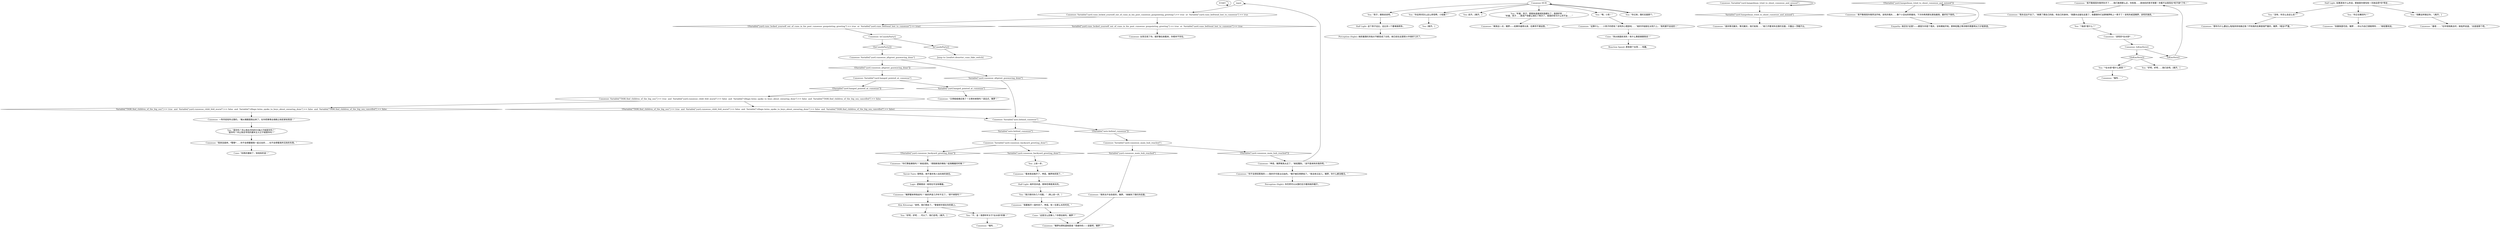 # YARD / CUNOESSE
# Talk to Cunoesse to find out she's a girl.
#
#"I have nothing interesting say, talk to Cuno!"
#
#Or approach her from the backyard to catch her off-guard and have something-resembling an actual dialogue with her.
# ==================================================
digraph G {
	  0 [label="START"];
	  1 [label="input"];
	  2 [label="You: [离开。]"];
	  3 [label="Cunoesse: “我来自森林，*警察*……你不会想要跟我一起过去的……也不会想看我所见到的东西。”"];
	  4 [label="Cunoesse: “猪猡也想知道我是谁？我操你妈——滚蛋吧，猪猡！”"];
	  5 [label="Cunoesse HUB"];
	  6 [label="Cunoesse: “你不会想招惹我的——我的手可是沾过血的。”帽子被压得更低了。“我没来过这儿，猪猡。你什么都没看见。”"];
	  7 [label="You: 上前一步。"];
	  8 [label="Cunoesse: “又想偷偷接近我了？又想杀掉我吗？滚远点，猪猡！”"];
	  9 [label="Cunoesse: Variable[\"yard.hangedman_tried_to_shoot_cunoesse_and_missed\"]"];
	  10 [label="Variable[\"yard.hangedman_tried_to_shoot_cunoesse_and_missed\"]", shape=diamond];
	  11 [label="!(Variable[\"yard.hangedman_tried_to_shoot_cunoesse_and_missed\"])", shape=diamond];
	  12 [label="Half Light: 这个孩子远比，远比另一个要难搞得多。"];
	  13 [label="Cunoesse: “谋杀情况属实，情况属实，他们给我……”她几乎要消失在围栏后面，只露出一顶帽子尖。"];
	  14 [label="Cunoesse: “真不敢相信你竟然失手了……我们离得那么近，你和我……真他妈的笨手笨脚！你看不出我现在*死不掉*了吗！”"];
	  15 [label="Kim Kitsuragi: “来吧，我们得走了。”警督把手搭在你的肩上。"];
	  16 [label="Half Light: 如果真有什么的话，那就是你害怕有一天她会把*你*带走……"];
	  17 [label="Cunoesse: “猪猡要来带我走吗？”她的声音几乎听不见了。“想干掉我吗？”"];
	  18 [label="Cuno: “这是怎么回事儿？你想拉她吗，猪猡？”"];
	  19 [label="Cunoesse: Variable[\"TASK.find_children_of_the_big_sea\"] == true  and  Variable[\"yard.cunoesse_child_feld_mural\"] == false  and  Variable[\"village.twins_spoke_to_boys_about_swearing_done\"] == false  and  Variable[\"TASK.find_children_of_the_big_sea_cancelled\"] == false"];
	  20 [label="Variable[\"TASK.find_children_of_the_big_sea\"] == true  and  Variable[\"yard.cunoesse_child_feld_mural\"] == false  and  Variable[\"village.twins_spoke_to_boys_about_swearing_done\"] == false  and  Variable[\"TASK.find_children_of_the_big_sea_cancelled\"] == false", shape=diamond];
	  21 [label="!(Variable[\"TASK.find_children_of_the_big_sea\"] == true  and  Variable[\"yard.cunoesse_child_feld_mural\"] == false  and  Variable[\"village.twins_spoke_to_boys_about_swearing_done\"] == false  and  Variable[\"TASK.find_children_of_the_big_sea_cancelled\"] == false)", shape=diamond];
	  22 [label="You: “孩子，跟我说说吧。”"];
	  23 [label="Cunoesse: Variable[\"auto.behind_cunoesse\"]"];
	  24 [label="Variable[\"auto.behind_cunoesse\"]", shape=diamond];
	  25 [label="!(Variable[\"auto.behind_cunoesse\"])", shape=diamond];
	  26 [label="Perception (Sight): 你仍然可以从围栏后方看到她的帽子。"];
	  27 [label="Cunoesse: “看来我该离开了，坤诺。猪猡来抓我了。”"];
	  28 [label="Half Light: 她所言非虚，那种恐惧是真实的。"];
	  29 [label="You: “你这用词怎么这么奇怪啊，小姑娘？”"];
	  30 [label="You: “好吧，好吧……可以了，我们走吧。[离开。]"];
	  31 [label="Cunoesse: “喵呜……”"];
	  32 [label="Cunoesse: 女孩无视了你。就好像在她看来，你根本不存在。"];
	  33 [label="Cuno: “别再折磨她了，快他妈的滚！”"];
	  34 [label="Cunoesse: Variable[\"yard.cunoesse_altgreet_gunwaving_done\"]"];
	  35 [label="Variable[\"yard.cunoesse_altgreet_gunwaving_done\"]", shape=diamond];
	  36 [label="!(Variable[\"yard.cunoesse_altgreet_gunwaving_done\"])", shape=diamond];
	  37 [label="You: “是你吗？风让我去寻找的大海之子就是你吗？”\n“是你吗？风让我去寻找的康米主义之子就是你吗？”"];
	  38 [label="Cunoesse: Variable[\"yard.cunoesse_main_hub_reached\"]"];
	  39 [label="Variable[\"yard.cunoesse_main_hub_reached\"]", shape=diamond];
	  40 [label="!(Variable[\"yard.cunoesse_main_hub_reached\"])", shape=diamond];
	  41 [label="You: “*渔民*是什么？”"];
	  42 [label="Cunoesse: IsCunoInParty()"];
	  43 [label="IsCunoInParty()", shape=diamond];
	  44 [label="!(IsCunoInParty())", shape=diamond];
	  45 [label="Cunoesse: 一阵风轻轻吹过围栏。“猪从猪圈里跑出来了。在你把事情全搞砸之前赶紧给我滚！”"];
	  46 [label="You: 走开。[离开。]"];
	  47 [label="You: “没有，你怎么会这么说？”"];
	  48 [label="Cunoesse: “我永远出不去了。”她摸了摸自己的脸，和自己的身体。“我要永远留在这里了，我要跟你们这群猪猡耗上一辈子了！该死的咸湿猪猡。该死的渔民。”"];
	  49 [label="You: “不，金！我想听听关于*女水妖*的事！”"];
	  50 [label="Perception (Sight): 她抓着围栏的指关节都变成了白色，她已经在这里怒火中烧好几天了。"];
	  51 [label="Reaction Speed: 原来是个女孩……有趣。"];
	  52 [label="Cunoesse: Variable[\"yard.cuno_locked_yourself_out_of_cuno_in_his_post_cunoesse_gunpointing_greeting\"] == true  or  Variable[\"yard.cuno_befriend_lost_to_cunoesse\"] == true"];
	  53 [label="Variable[\"yard.cuno_locked_yourself_out_of_cuno_in_his_post_cunoesse_gunpointing_greeting\"] == true  or  Variable[\"yard.cuno_befriend_lost_to_cunoesse\"] == true", shape=diamond];
	  54 [label="!(Variable[\"yard.cuno_locked_yourself_out_of_cuno_in_his_post_cunoesse_gunpointing_greeting\"] == true  or  Variable[\"yard.cuno_befriend_lost_to_cunoesse\"] == true)", shape=diamond];
	  55 [label="Cunoesse: “你打算偷袭我吗？”她低语到。“想割断我的喉咙？趁我睡着的时候？”"];
	  56 [label="You: “你正在睡觉吗？”"];
	  57 [label="You: “我只想问你几个问题。”（再上前一步。）"];
	  58 [label="Cunoesse: IsKimHere()"];
	  59 [label="IsKimHere()", shape=diamond];
	  60 [label="!(IsKimHere())", shape=diamond];
	  61 [label="Cunoesse: “别跟我耍花招，猪猡……你以为自己很聪明吗……”她轻蔑地说。"];
	  62 [label="You: “*女水妖*是什么意思？”"];
	  63 [label="Empathy: 她还在*这里*——都因为你是个懦夫，没有朝她开枪。那种轻蔑之情浓郁的需要用尖刀才能穿透。"];
	  64 [label="Savoir Faire: 很明显，她不喜欢有人站在她的身后。"];
	  65 [label="Cunoesse: “我死也不会告密的，猪猡。”她躲到了围栏的后面。"];
	  66 [label="You: “听着，孩子。那股味道难闻到我都吐了，我很好奇……”\n“听着，孩子……那具尸体都让我吐了两次了，我很好奇为什么你不会……”"];
	  67 [label="You: “嘿，小孩！”"];
	  68 [label="Cunoesse: “真不敢相信你竟然没开枪。该死的懦夫……像个小丑似的挥着抢。下次你再用那玩意指着我，最好扣下扳机。”"];
	  69 [label="Cuno: “快从她面前消失！有什么事直接跟我说！”"];
	  70 [label="Cunoesse: “该死的*女水妖*……”"];
	  71 [label="Cunoesse: Variable[\"yard.cunoesse_backyard_greeting_done\"]"];
	  72 [label="Variable[\"yard.cunoesse_backyard_greeting_done\"]", shape=diamond];
	  73 [label="!(Variable[\"yard.cunoesse_backyard_greeting_done\"])", shape=diamond];
	  74 [label="You: “抱歉这样接近你。”[离开。]"];
	  75 [label="You: “好吧，好吧……我们走吧。[离开。]"];
	  76 [label="Logic: 逻辑错误！她现在可没有睡着。"];
	  77 [label="Cunoesse: “离我远一点，猪猡——如果你逼得太紧，后果将不堪设想。”"];
	  78 [label="You: “你过来，围栏后面那个。”"];
	  79 [label="Cunoesse: “那你为什么要这么鬼鬼祟祟地接近我？吓到我的后果是很严重的，猪猡，*相当*严重。”"];
	  80 [label="Cunoesse: “基佬…….”在你悄悄离去时，她低声说道。“去查查那个吧。”"];
	  81 [label="Jump to: [seafort.deserter_cuno_fake_switch]"];
	  82 [label="Cunoesse: “坤诺，猪猡离我太近了，”她轻蔑到。“该不是来刺杀我的吧。”"];
	  83 [label="Cunoesse: “这算什么……小孩子的把戏？该死的心理游戏……”她的手指按在太阳穴上。“我死都不会说的！”"];
	  84 [label="Cunoesse: Variable[\"yard.hanged_pointed_at_cunoesse\"]"];
	  85 [label="Variable[\"yard.hanged_pointed_at_cunoesse\"]", shape=diamond];
	  86 [label="!(Variable[\"yard.hanged_pointed_at_cunoesse\"])", shape=diamond];
	  87 [label="Cunoesse: “我要离开一段时间了，坤诺。有一生那么长的时间。”"];
	  88 [label="Cunoesse: “喵呜……”"];
	  0 -> 0
	  1 -> 52
	  3 -> 33
	  5 -> 66
	  5 -> 67
	  5 -> 78
	  5 -> 46
	  5 -> 22
	  5 -> 29
	  6 -> 26
	  7 -> 27
	  9 -> 9
	  9 -> 10
	  10 -> 13
	  11 -> 68
	  12 -> 50
	  14 -> 48
	  15 -> 49
	  15 -> 30
	  16 -> 56
	  16 -> 74
	  16 -> 47
	  17 -> 15
	  18 -> 4
	  19 -> 20
	  19 -> 21
	  20 -> 45
	  21 -> 23
	  22 -> 12
	  23 -> 24
	  23 -> 25
	  24 -> 71
	  25 -> 38
	  27 -> 28
	  28 -> 57
	  29 -> 2
	  34 -> 35
	  34 -> 36
	  35 -> 23
	  36 -> 84
	  37 -> 3
	  38 -> 40
	  38 -> 39
	  39 -> 65
	  40 -> 82
	  41 -> 70
	  42 -> 43
	  42 -> 44
	  43 -> 81
	  44 -> 34
	  45 -> 37
	  47 -> 79
	  48 -> 41
	  49 -> 88
	  52 -> 53
	  52 -> 54
	  53 -> 32
	  54 -> 42
	  55 -> 64
	  56 -> 61
	  57 -> 87
	  58 -> 59
	  58 -> 60
	  59 -> 14
	  60 -> 75
	  60 -> 62
	  62 -> 31
	  63 -> 11
	  64 -> 76
	  65 -> 4
	  66 -> 77
	  67 -> 83
	  68 -> 63
	  69 -> 51
	  70 -> 58
	  71 -> 72
	  71 -> 73
	  72 -> 7
	  73 -> 55
	  74 -> 80
	  76 -> 17
	  78 -> 5
	  82 -> 1
	  82 -> 6
	  83 -> 69
	  84 -> 85
	  84 -> 86
	  85 -> 8
	  86 -> 19
	  87 -> 18
}

